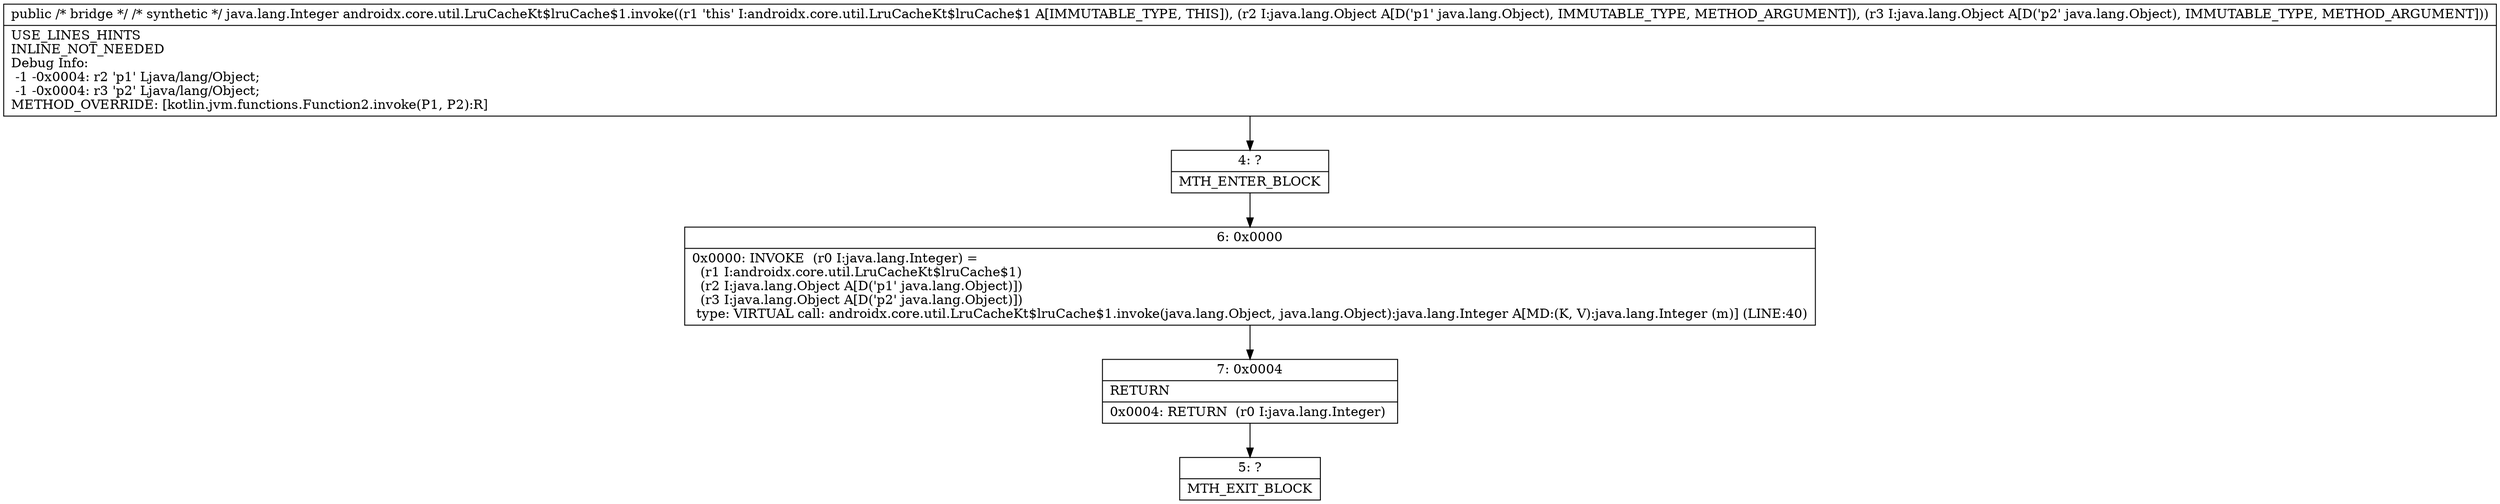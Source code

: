 digraph "CFG forandroidx.core.util.LruCacheKt$lruCache$1.invoke(Ljava\/lang\/Object;Ljava\/lang\/Object;)Ljava\/lang\/Object;" {
Node_4 [shape=record,label="{4\:\ ?|MTH_ENTER_BLOCK\l}"];
Node_6 [shape=record,label="{6\:\ 0x0000|0x0000: INVOKE  (r0 I:java.lang.Integer) = \l  (r1 I:androidx.core.util.LruCacheKt$lruCache$1)\l  (r2 I:java.lang.Object A[D('p1' java.lang.Object)])\l  (r3 I:java.lang.Object A[D('p2' java.lang.Object)])\l type: VIRTUAL call: androidx.core.util.LruCacheKt$lruCache$1.invoke(java.lang.Object, java.lang.Object):java.lang.Integer A[MD:(K, V):java.lang.Integer (m)] (LINE:40)\l}"];
Node_7 [shape=record,label="{7\:\ 0x0004|RETURN\l|0x0004: RETURN  (r0 I:java.lang.Integer) \l}"];
Node_5 [shape=record,label="{5\:\ ?|MTH_EXIT_BLOCK\l}"];
MethodNode[shape=record,label="{public \/* bridge *\/ \/* synthetic *\/ java.lang.Integer androidx.core.util.LruCacheKt$lruCache$1.invoke((r1 'this' I:androidx.core.util.LruCacheKt$lruCache$1 A[IMMUTABLE_TYPE, THIS]), (r2 I:java.lang.Object A[D('p1' java.lang.Object), IMMUTABLE_TYPE, METHOD_ARGUMENT]), (r3 I:java.lang.Object A[D('p2' java.lang.Object), IMMUTABLE_TYPE, METHOD_ARGUMENT]))  | USE_LINES_HINTS\lINLINE_NOT_NEEDED\lDebug Info:\l  \-1 \-0x0004: r2 'p1' Ljava\/lang\/Object;\l  \-1 \-0x0004: r3 'p2' Ljava\/lang\/Object;\lMETHOD_OVERRIDE: [kotlin.jvm.functions.Function2.invoke(P1, P2):R]\l}"];
MethodNode -> Node_4;Node_4 -> Node_6;
Node_6 -> Node_7;
Node_7 -> Node_5;
}

